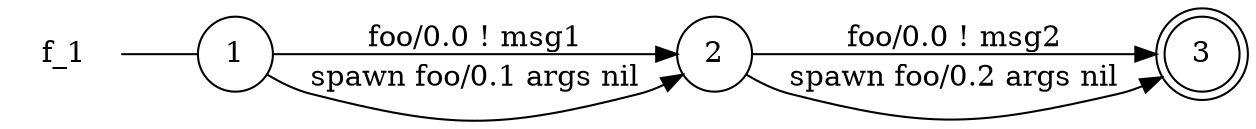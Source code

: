 digraph f_1 {
	rankdir="LR";
	n_0 [label="f_1", shape="plaintext"];
	n_1 [id="1", shape=circle, label="1"];
	n_0 -> n_1 [arrowhead=none];
	n_2 [id="3", shape=circle, label="2"];
	n_3 [id="2", shape=doublecircle, label="3"];

	n_1 -> n_2 [id="[$e|0]", label="foo/0.0 ! msg1"];
	n_1 -> n_2 [id="[$e|8]", label="spawn foo/0.1 args nil"];
	n_2 -> n_3 [id="[$e|1]", label="foo/0.0 ! msg2"];
	n_2 -> n_3 [id="[$e|7]", label="spawn foo/0.2 args nil"];
}
